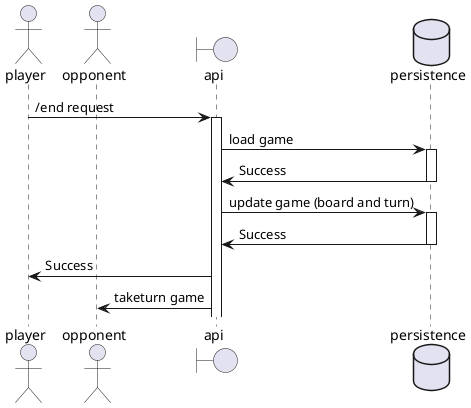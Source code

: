 @startuml
'https://plantuml.com/sequence-diagram

actor player
actor opponent
boundary api
database persistence

player -> api : /end request
activate api

api -> persistence : load game
activate persistence
persistence -> api : Success
deactivate persistence

api -> persistence : update game (board and turn)
activate persistence
persistence -> api : Success
deactivate persistence

api -> player : Success
api -> opponent : taketurn game

@enduml
